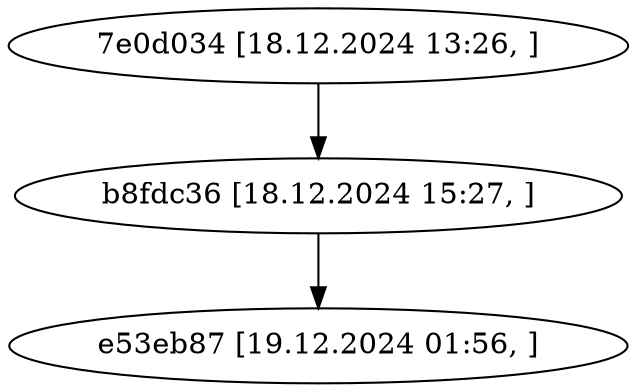 digraph G {
    "e53eb8730545aefaca86092d9403a01d46cd29c9" [label="e53eb87 [19.12.2024 01:56, ]"];
    "b8fdc367e8183be76ae164799d3b580fe9c8cf18" -> "e53eb8730545aefaca86092d9403a01d46cd29c9";
    "b8fdc367e8183be76ae164799d3b580fe9c8cf18" [label="b8fdc36 [18.12.2024 15:27, ]"];
    "7e0d034fbb2987d99ab9d942bcd3b0e0415ff1b0" -> "b8fdc367e8183be76ae164799d3b580fe9c8cf18";
    "7e0d034fbb2987d99ab9d942bcd3b0e0415ff1b0" [label="7e0d034 [18.12.2024 13:26, ]"];
}